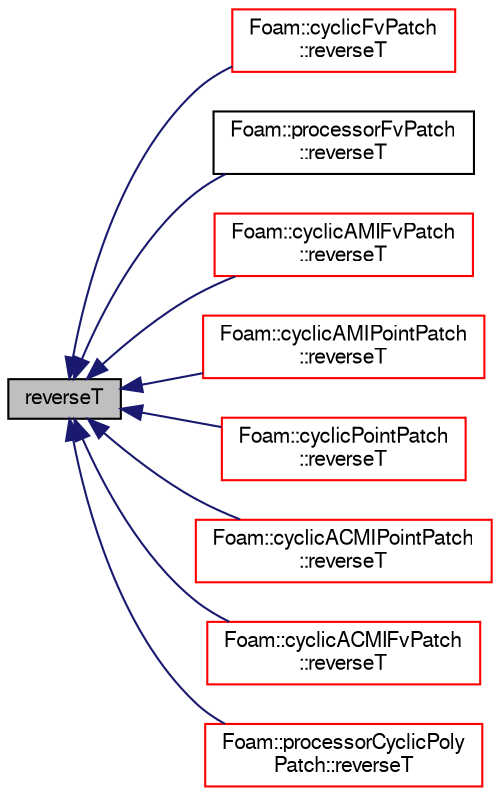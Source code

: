 digraph "reverseT"
{
  bgcolor="transparent";
  edge [fontname="FreeSans",fontsize="10",labelfontname="FreeSans",labelfontsize="10"];
  node [fontname="FreeSans",fontsize="10",shape=record];
  rankdir="LR";
  Node663 [label="reverseT",height=0.2,width=0.4,color="black", fillcolor="grey75", style="filled", fontcolor="black"];
  Node663 -> Node664 [dir="back",color="midnightblue",fontsize="10",style="solid",fontname="FreeSans"];
  Node664 [label="Foam::cyclicFvPatch\l::reverseT",height=0.2,width=0.4,color="red",URL="$a22802.html#a3b6ef41753c72a78fb451b2a4327c899",tooltip="Return neighbour-cell transformation tensor. "];
  Node663 -> Node666 [dir="back",color="midnightblue",fontsize="10",style="solid",fontname="FreeSans"];
  Node666 [label="Foam::processorFvPatch\l::reverseT",height=0.2,width=0.4,color="black",URL="$a22826.html#a3b6ef41753c72a78fb451b2a4327c899",tooltip="Return neighbour-cell transformation tensor. "];
  Node663 -> Node667 [dir="back",color="midnightblue",fontsize="10",style="solid",fontname="FreeSans"];
  Node667 [label="Foam::cyclicAMIFvPatch\l::reverseT",height=0.2,width=0.4,color="red",URL="$a22810.html#a3b6ef41753c72a78fb451b2a4327c899",tooltip="Return neighbour-cell transformation tensor. "];
  Node663 -> Node669 [dir="back",color="midnightblue",fontsize="10",style="solid",fontname="FreeSans"];
  Node669 [label="Foam::cyclicAMIPointPatch\l::reverseT",height=0.2,width=0.4,color="red",URL="$a24938.html#a145548d15ede47292d35fc5dcc50aa3d",tooltip="Return neighbour-cell transformation tensor. "];
  Node663 -> Node671 [dir="back",color="midnightblue",fontsize="10",style="solid",fontname="FreeSans"];
  Node671 [label="Foam::cyclicPointPatch\l::reverseT",height=0.2,width=0.4,color="red",URL="$a27278.html#a145548d15ede47292d35fc5dcc50aa3d",tooltip="Return neighbour-cell transformation tensor. "];
  Node663 -> Node673 [dir="back",color="midnightblue",fontsize="10",style="solid",fontname="FreeSans"];
  Node673 [label="Foam::cyclicACMIPointPatch\l::reverseT",height=0.2,width=0.4,color="red",URL="$a24918.html#a145548d15ede47292d35fc5dcc50aa3d",tooltip="Return neighbour-cell transformation tensor. "];
  Node663 -> Node675 [dir="back",color="midnightblue",fontsize="10",style="solid",fontname="FreeSans"];
  Node675 [label="Foam::cyclicACMIFvPatch\l::reverseT",height=0.2,width=0.4,color="red",URL="$a22806.html#a3b6ef41753c72a78fb451b2a4327c899",tooltip="Return neighbour-cell transformation tensor. "];
  Node663 -> Node677 [dir="back",color="midnightblue",fontsize="10",style="solid",fontname="FreeSans"];
  Node677 [label="Foam::processorCyclicPoly\lPatch::reverseT",height=0.2,width=0.4,color="red",URL="$a27458.html#a3b6ef41753c72a78fb451b2a4327c899",tooltip="Return neighbour-cell transformation tensor. "];
}
